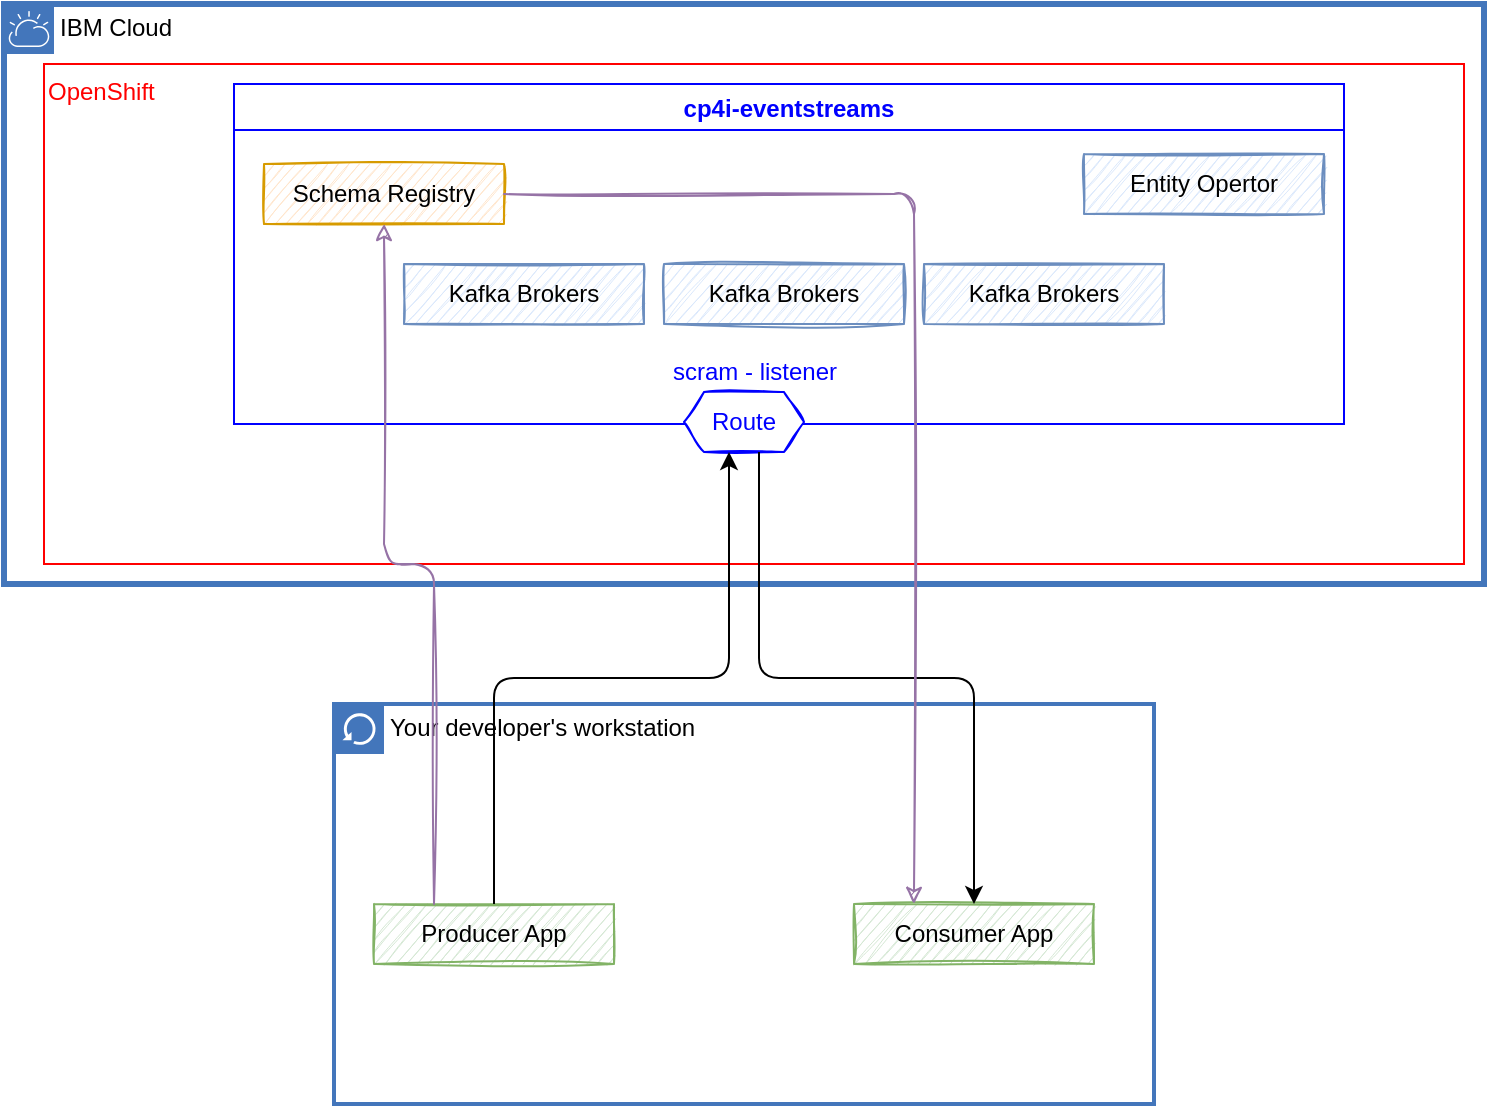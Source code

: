 <mxfile>
    <diagram id="xTo4Y9xUiNg21mpGeq5E" name="Page-1">
        <mxGraphModel dx="512" dy="374" grid="1" gridSize="10" guides="1" tooltips="1" connect="1" arrows="1" fold="1" page="1" pageScale="1" pageWidth="850" pageHeight="1100" math="0" shadow="0">
            <root>
                <mxCell id="0"/>
                <mxCell id="1" parent="0"/>
                <mxCell id="3" value="Your developer's workstation" style="shape=mxgraph.ibm.box;prType=classic;fontStyle=0;verticalAlign=top;align=left;spacingLeft=32;spacingTop=4;fillColor=none;rounded=0;whiteSpace=wrap;html=1;strokeColor=#4376BB;strokeWidth=2;dashed=0;container=1;spacing=-4;collapsible=0;expand=0;recursiveResize=0;" parent="1" vertex="1">
                    <mxGeometry x="185" y="370" width="410" height="200" as="geometry"/>
                </mxCell>
                <mxCell id="12" value="Producer App" style="rounded=0;whiteSpace=wrap;html=1;strokeColor=#82b366;sketch=1;fillColor=#d5e8d4;" parent="3" vertex="1">
                    <mxGeometry x="20" y="100" width="120" height="30" as="geometry"/>
                </mxCell>
                <mxCell id="13" value="Consumer App" style="rounded=0;whiteSpace=wrap;html=1;strokeColor=#82b366;sketch=1;fillColor=#d5e8d4;" parent="3" vertex="1">
                    <mxGeometry x="260" y="100" width="120" height="30" as="geometry"/>
                </mxCell>
                <mxCell id="4" value="IBM Cloud" style="shape=mxgraph.ibm.box;prType=cloud;fontStyle=0;verticalAlign=top;align=left;spacingLeft=32;spacingTop=4;fillColor=none;rounded=0;whiteSpace=wrap;html=1;strokeColor=#4376BB;strokeWidth=3;dashed=0;container=1;spacing=-4;collapsible=0;expand=0;recursiveResize=0;" parent="1" vertex="1">
                    <mxGeometry x="20" y="20" width="740" height="290" as="geometry"/>
                </mxCell>
                <mxCell id="5" value="&lt;font color=&quot;#ff0000&quot;&gt;OpenShift&lt;/font&gt;" style="rounded=0;whiteSpace=wrap;html=1;strokeColor=#FF0000;align=left;verticalAlign=top;" parent="4" vertex="1">
                    <mxGeometry x="20" y="30" width="710" height="250" as="geometry"/>
                </mxCell>
                <mxCell id="6" value="cp4i-eventstreams" style="swimlane;fontColor=#0000FF;strokeColor=#0000FF;" parent="4" vertex="1">
                    <mxGeometry x="115" y="40" width="555" height="170" as="geometry"/>
                </mxCell>
                <mxCell id="10" value="Kafka Brokers" style="rounded=0;whiteSpace=wrap;html=1;strokeColor=#6c8ebf;sketch=1;fillColor=#dae8fc;" parent="6" vertex="1">
                    <mxGeometry x="345" y="90" width="120" height="30" as="geometry"/>
                </mxCell>
                <mxCell id="9" value="Kafka Brokers" style="rounded=0;whiteSpace=wrap;html=1;strokeColor=#6c8ebf;sketch=1;fillColor=#dae8fc;" parent="6" vertex="1">
                    <mxGeometry x="215" y="90" width="120" height="30" as="geometry"/>
                </mxCell>
                <mxCell id="8" value="Kafka Brokers" style="rounded=0;whiteSpace=wrap;html=1;strokeColor=#6c8ebf;sketch=1;fillColor=#dae8fc;" parent="6" vertex="1">
                    <mxGeometry x="85" y="90" width="120" height="30" as="geometry"/>
                </mxCell>
                <mxCell id="7" value="Schema Registry" style="rounded=0;whiteSpace=wrap;html=1;strokeColor=#d79b00;sketch=1;fillColor=#ffe6cc;" parent="4" vertex="1">
                    <mxGeometry x="130" y="80" width="120" height="30" as="geometry"/>
                </mxCell>
                <mxCell id="11" value="Entity Opertor" style="rounded=0;whiteSpace=wrap;html=1;strokeColor=#6c8ebf;sketch=1;fillColor=#dae8fc;" parent="4" vertex="1">
                    <mxGeometry x="540" y="75" width="120" height="30" as="geometry"/>
                </mxCell>
                <mxCell id="14" value="Route" style="shape=hexagon;perimeter=hexagonPerimeter2;whiteSpace=wrap;html=1;fixedSize=1;sketch=1;fontColor=#0000FF;strokeColor=#0000FF;size=10;" parent="4" vertex="1">
                    <mxGeometry x="340" y="194" width="60" height="30" as="geometry"/>
                </mxCell>
                <mxCell id="15" value="scram - listener" style="text;html=1;align=center;verticalAlign=middle;resizable=0;points=[];autosize=1;strokeColor=none;fillColor=none;fontColor=#0000FF;" parent="4" vertex="1">
                    <mxGeometry x="325" y="174" width="100" height="20" as="geometry"/>
                </mxCell>
                <mxCell id="16" style="edgeStyle=orthogonalEdgeStyle;html=1;entryX=0.375;entryY=1;entryDx=0;entryDy=0;fontColor=#0000FF;exitX=0.5;exitY=0;exitDx=0;exitDy=0;" parent="1" source="12" target="14" edge="1">
                    <mxGeometry relative="1" as="geometry"/>
                </mxCell>
                <mxCell id="17" style="edgeStyle=orthogonalEdgeStyle;html=1;entryX=0.5;entryY=0;entryDx=0;entryDy=0;fontColor=#0000FF;exitX=0.625;exitY=1;exitDx=0;exitDy=0;" parent="1" source="14" target="13" edge="1">
                    <mxGeometry relative="1" as="geometry"/>
                </mxCell>
                <mxCell id="18" style="edgeStyle=orthogonalEdgeStyle;html=1;fontColor=#0000FF;exitX=0.25;exitY=0;exitDx=0;exitDy=0;fillColor=#e1d5e7;strokeColor=#9673a6;sketch=1;" parent="1" source="12" target="7" edge="1">
                    <mxGeometry relative="1" as="geometry">
                        <mxPoint x="275" y="480" as="sourcePoint"/>
                        <mxPoint x="392.5" y="254" as="targetPoint"/>
                    </mxGeometry>
                </mxCell>
                <mxCell id="19" style="edgeStyle=orthogonalEdgeStyle;sketch=1;html=1;entryX=0.25;entryY=0;entryDx=0;entryDy=0;fontColor=#0000FF;fillColor=#e1d5e7;strokeColor=#9673a6;" parent="1" source="7" target="13" edge="1">
                    <mxGeometry relative="1" as="geometry"/>
                </mxCell>
            </root>
        </mxGraphModel>
    </diagram>
</mxfile>